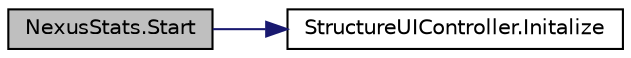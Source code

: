 digraph "NexusStats.Start"
{
 // INTERACTIVE_SVG=YES
 // LATEX_PDF_SIZE
  bgcolor="transparent";
  edge [fontname="Helvetica",fontsize="10",labelfontname="Helvetica",labelfontsize="10"];
  node [fontname="Helvetica",fontsize="10",shape=record];
  rankdir="LR";
  Node1 [label="NexusStats.Start",height=0.2,width=0.4,color="black", fillcolor="grey75", style="filled", fontcolor="black",tooltip=" "];
  Node1 -> Node2 [color="midnightblue",fontsize="10",style="solid",fontname="Helvetica"];
  Node2 [label="StructureUIController.Initalize",height=0.2,width=0.4,color="black",URL="$class_structure_u_i_controller.html#a9bf15672ebeb298eb1e16456c42d6a71",tooltip=" "];
}
